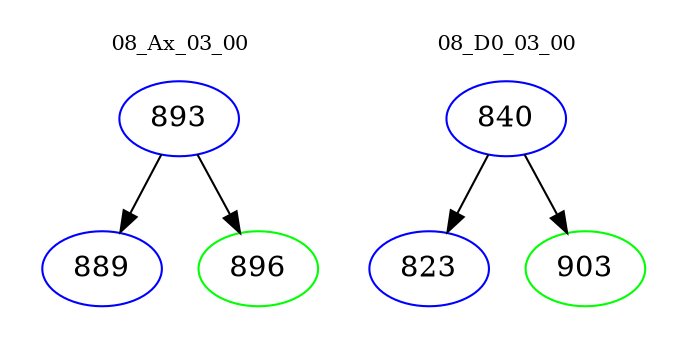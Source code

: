 digraph{
subgraph cluster_0 {
color = white
label = "08_Ax_03_00";
fontsize=10;
T0_893 [label="893", color="blue"]
T0_893 -> T0_889 [color="black"]
T0_889 [label="889", color="blue"]
T0_893 -> T0_896 [color="black"]
T0_896 [label="896", color="green"]
}
subgraph cluster_1 {
color = white
label = "08_D0_03_00";
fontsize=10;
T1_840 [label="840", color="blue"]
T1_840 -> T1_823 [color="black"]
T1_823 [label="823", color="blue"]
T1_840 -> T1_903 [color="black"]
T1_903 [label="903", color="green"]
}
}
